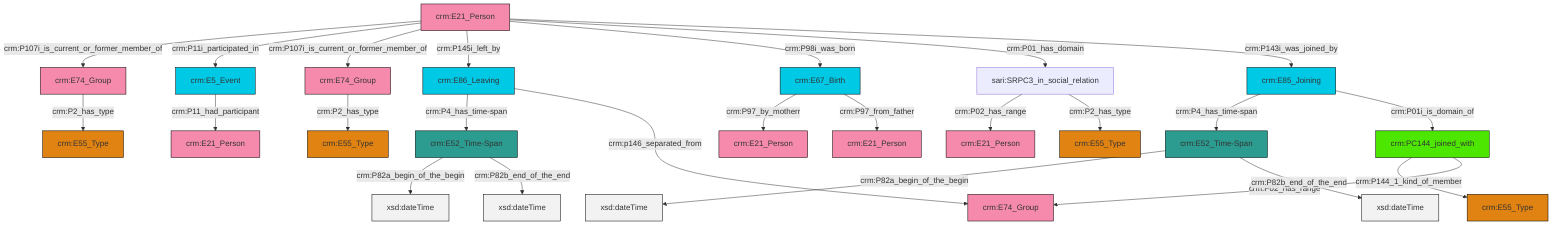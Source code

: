 graph TD
classDef Literal fill:#f2f2f2,stroke:#000000;
classDef CRM_Entity fill:#FFFFFF,stroke:#000000;
classDef Temporal_Entity fill:#00C9E6, stroke:#000000;
classDef Type fill:#E18312, stroke:#000000;
classDef Time-Span fill:#2C9C91, stroke:#000000;
classDef Appellation fill:#FFEB7F, stroke:#000000;
classDef Place fill:#008836, stroke:#000000;
classDef Persistent_Item fill:#B266B2, stroke:#000000;
classDef Conceptual_Object fill:#FFD700, stroke:#000000;
classDef Physical_Thing fill:#D2B48C, stroke:#000000;
classDef Actor fill:#f58aad, stroke:#000000;
classDef PC_Classes fill:#4ce600, stroke:#000000;
classDef Multi fill:#cccccc,stroke:#000000;

0["crm:E21_Person"]:::Actor -->|crm:P107i_is_current_or_former_member_of| 1["crm:E74_Group"]:::Actor
0["crm:E21_Person"]:::Actor -->|crm:P11i_participated_in| 2["crm:E5_Event"]:::Temporal_Entity
3["crm:PC144_joined_with"]:::PC_Classes -->|crm:P144_1_kind_of_member| 4["crm:E55_Type"]:::Type
0["crm:E21_Person"]:::Actor -->|crm:P107i_is_current_or_former_member_of| 9["crm:E74_Group"]:::Actor
10["sari:SRPC3_in_social_relation"]:::Default -->|crm:P02_has_range| 11["crm:E21_Person"]:::Actor
3["crm:PC144_joined_with"]:::PC_Classes -->|crm:P02_has_range| 15["crm:E74_Group"]:::Actor
5["crm:E52_Time-Span"]:::Time-Span -->|crm:P82a_begin_of_the_begin| 22[xsd:dateTime]:::Literal
5["crm:E52_Time-Span"]:::Time-Span -->|crm:P82b_end_of_the_end| 23[xsd:dateTime]:::Literal
26["crm:E85_Joining"]:::Temporal_Entity -->|crm:P4_has_time-span| 5["crm:E52_Time-Span"]:::Time-Span
28["crm:E67_Birth"]:::Temporal_Entity -->|crm:P97_by_motherr| 29["crm:E21_Person"]:::Actor
2["crm:E5_Event"]:::Temporal_Entity -->|crm:P11_had_participant| 16["crm:E21_Person"]:::Actor
10["sari:SRPC3_in_social_relation"]:::Default -->|crm:P2_has_type| 24["crm:E55_Type"]:::Type
0["crm:E21_Person"]:::Actor -->|crm:P145i_left_by| 33["crm:E86_Leaving"]:::Temporal_Entity
9["crm:E74_Group"]:::Actor -->|crm:P2_has_type| 7["crm:E55_Type"]:::Type
1["crm:E74_Group"]:::Actor -->|crm:P2_has_type| 12["crm:E55_Type"]:::Type
28["crm:E67_Birth"]:::Temporal_Entity -->|crm:P97_from_father| 20["crm:E21_Person"]:::Actor
26["crm:E85_Joining"]:::Temporal_Entity -->|crm:P01i_is_domain_of| 3["crm:PC144_joined_with"]:::PC_Classes
33["crm:E86_Leaving"]:::Temporal_Entity -->|crm:P4_has_time-span| 18["crm:E52_Time-Span"]:::Time-Span
0["crm:E21_Person"]:::Actor -->|crm:P98i_was_born| 28["crm:E67_Birth"]:::Temporal_Entity
33["crm:E86_Leaving"]:::Temporal_Entity -->|crm:p146_separated_from| 15["crm:E74_Group"]:::Actor
0["crm:E21_Person"]:::Actor -->|crm:P01_has_domain| 10["sari:SRPC3_in_social_relation"]:::Default
18["crm:E52_Time-Span"]:::Time-Span -->|crm:P82a_begin_of_the_begin| 42[xsd:dateTime]:::Literal
18["crm:E52_Time-Span"]:::Time-Span -->|crm:P82b_end_of_the_end| 44[xsd:dateTime]:::Literal
0["crm:E21_Person"]:::Actor -->|crm:P143i_was_joined_by| 26["crm:E85_Joining"]:::Temporal_Entity